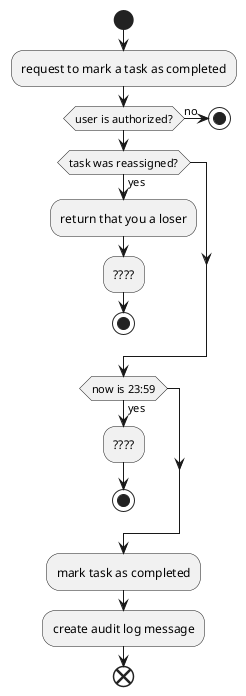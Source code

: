 @startuml Completed task
    start
    :request to mark a task as completed;
    if (user is authorized?) then(no)
        stop
    endif
    if (task was reassigned?) then(yes)
        :return that you a loser;
        :????;
        stop
    endif

    if (now is 23:59) then(yes)
        :????;
        stop
    endif
    :mark task as completed;
    :create audit log message;
    end
@enduml
